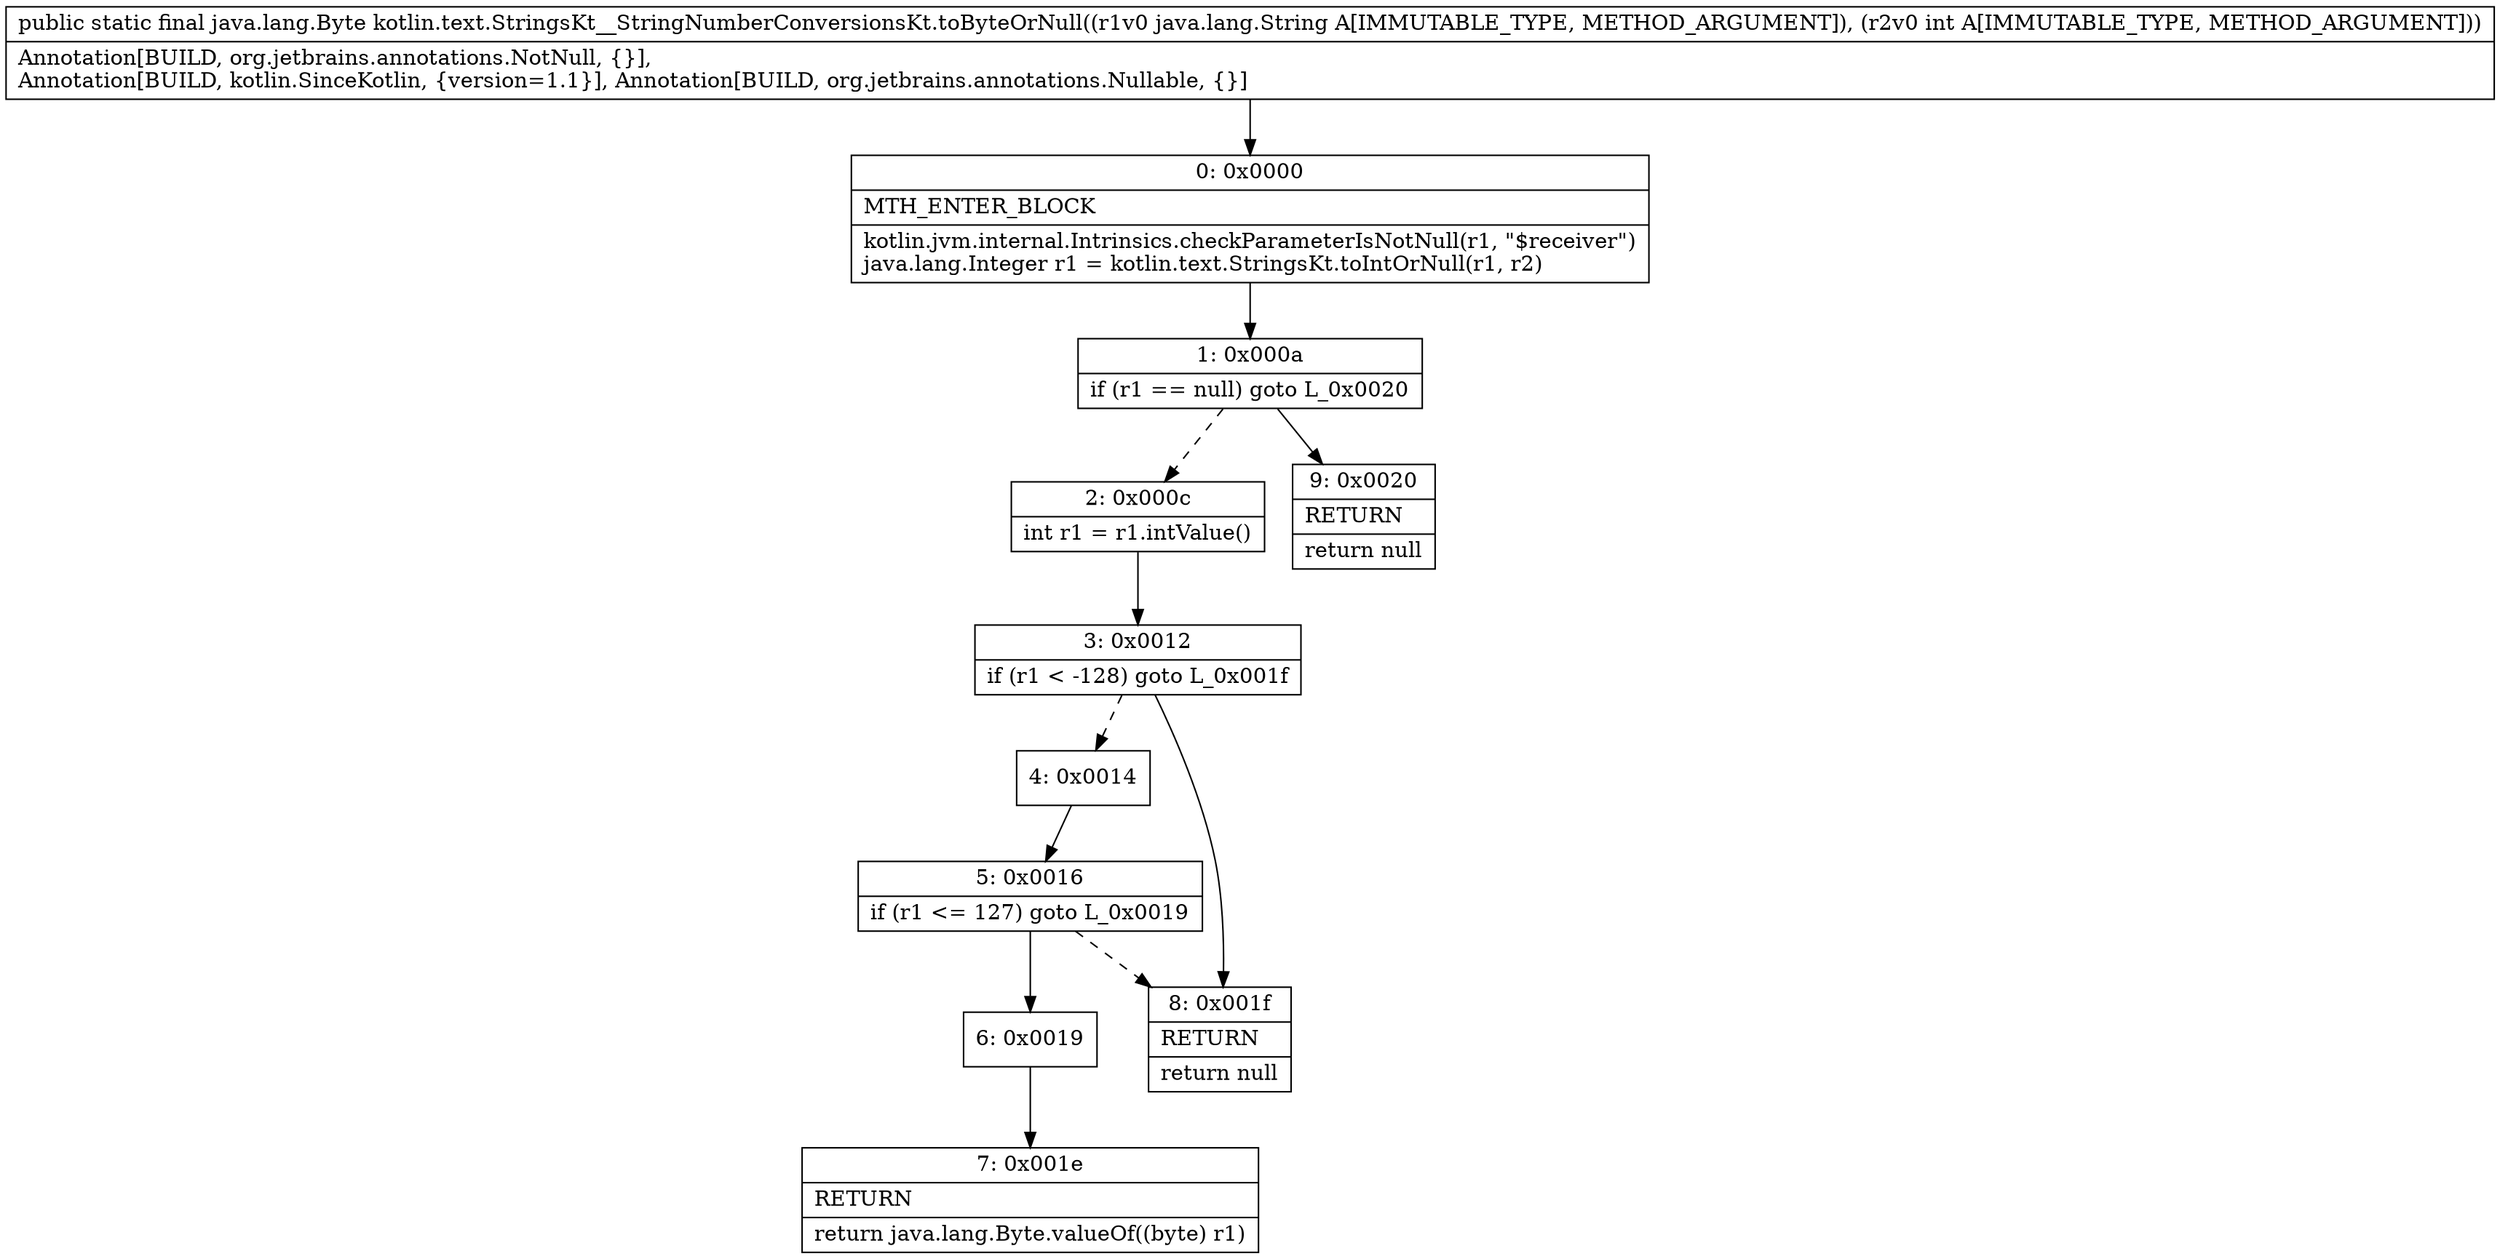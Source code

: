 digraph "CFG forkotlin.text.StringsKt__StringNumberConversionsKt.toByteOrNull(Ljava\/lang\/String;I)Ljava\/lang\/Byte;" {
Node_0 [shape=record,label="{0\:\ 0x0000|MTH_ENTER_BLOCK\l|kotlin.jvm.internal.Intrinsics.checkParameterIsNotNull(r1, \"$receiver\")\ljava.lang.Integer r1 = kotlin.text.StringsKt.toIntOrNull(r1, r2)\l}"];
Node_1 [shape=record,label="{1\:\ 0x000a|if (r1 == null) goto L_0x0020\l}"];
Node_2 [shape=record,label="{2\:\ 0x000c|int r1 = r1.intValue()\l}"];
Node_3 [shape=record,label="{3\:\ 0x0012|if (r1 \< \-128) goto L_0x001f\l}"];
Node_4 [shape=record,label="{4\:\ 0x0014}"];
Node_5 [shape=record,label="{5\:\ 0x0016|if (r1 \<= 127) goto L_0x0019\l}"];
Node_6 [shape=record,label="{6\:\ 0x0019}"];
Node_7 [shape=record,label="{7\:\ 0x001e|RETURN\l|return java.lang.Byte.valueOf((byte) r1)\l}"];
Node_8 [shape=record,label="{8\:\ 0x001f|RETURN\l|return null\l}"];
Node_9 [shape=record,label="{9\:\ 0x0020|RETURN\l|return null\l}"];
MethodNode[shape=record,label="{public static final java.lang.Byte kotlin.text.StringsKt__StringNumberConversionsKt.toByteOrNull((r1v0 java.lang.String A[IMMUTABLE_TYPE, METHOD_ARGUMENT]), (r2v0 int A[IMMUTABLE_TYPE, METHOD_ARGUMENT]))  | Annotation[BUILD, org.jetbrains.annotations.NotNull, \{\}], \lAnnotation[BUILD, kotlin.SinceKotlin, \{version=1.1\}], Annotation[BUILD, org.jetbrains.annotations.Nullable, \{\}]\l}"];
MethodNode -> Node_0;
Node_0 -> Node_1;
Node_1 -> Node_2[style=dashed];
Node_1 -> Node_9;
Node_2 -> Node_3;
Node_3 -> Node_4[style=dashed];
Node_3 -> Node_8;
Node_4 -> Node_5;
Node_5 -> Node_6;
Node_5 -> Node_8[style=dashed];
Node_6 -> Node_7;
}


